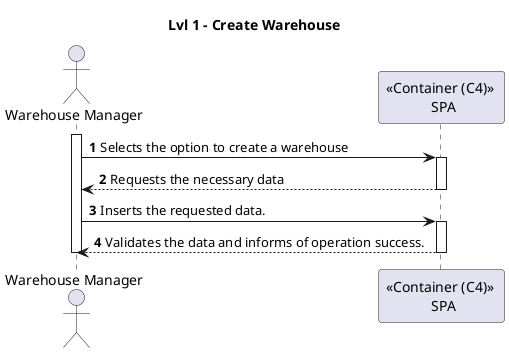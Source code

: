@startuml US

title Lvl 1 - Create Warehouse

autonumber

actor "Warehouse Manager" as WM
participant "<< Container (C4) >> \n SPA" as S

activate WM
WM -> S : Selects the option to create a warehouse
activate S
S --> WM : Requests the necessary data
deactivate S

WM -> S : Inserts the requested data.
activate S
S --> WM : Validates the data and informs of operation success.
deactivate S

deactivate WM

@enduml